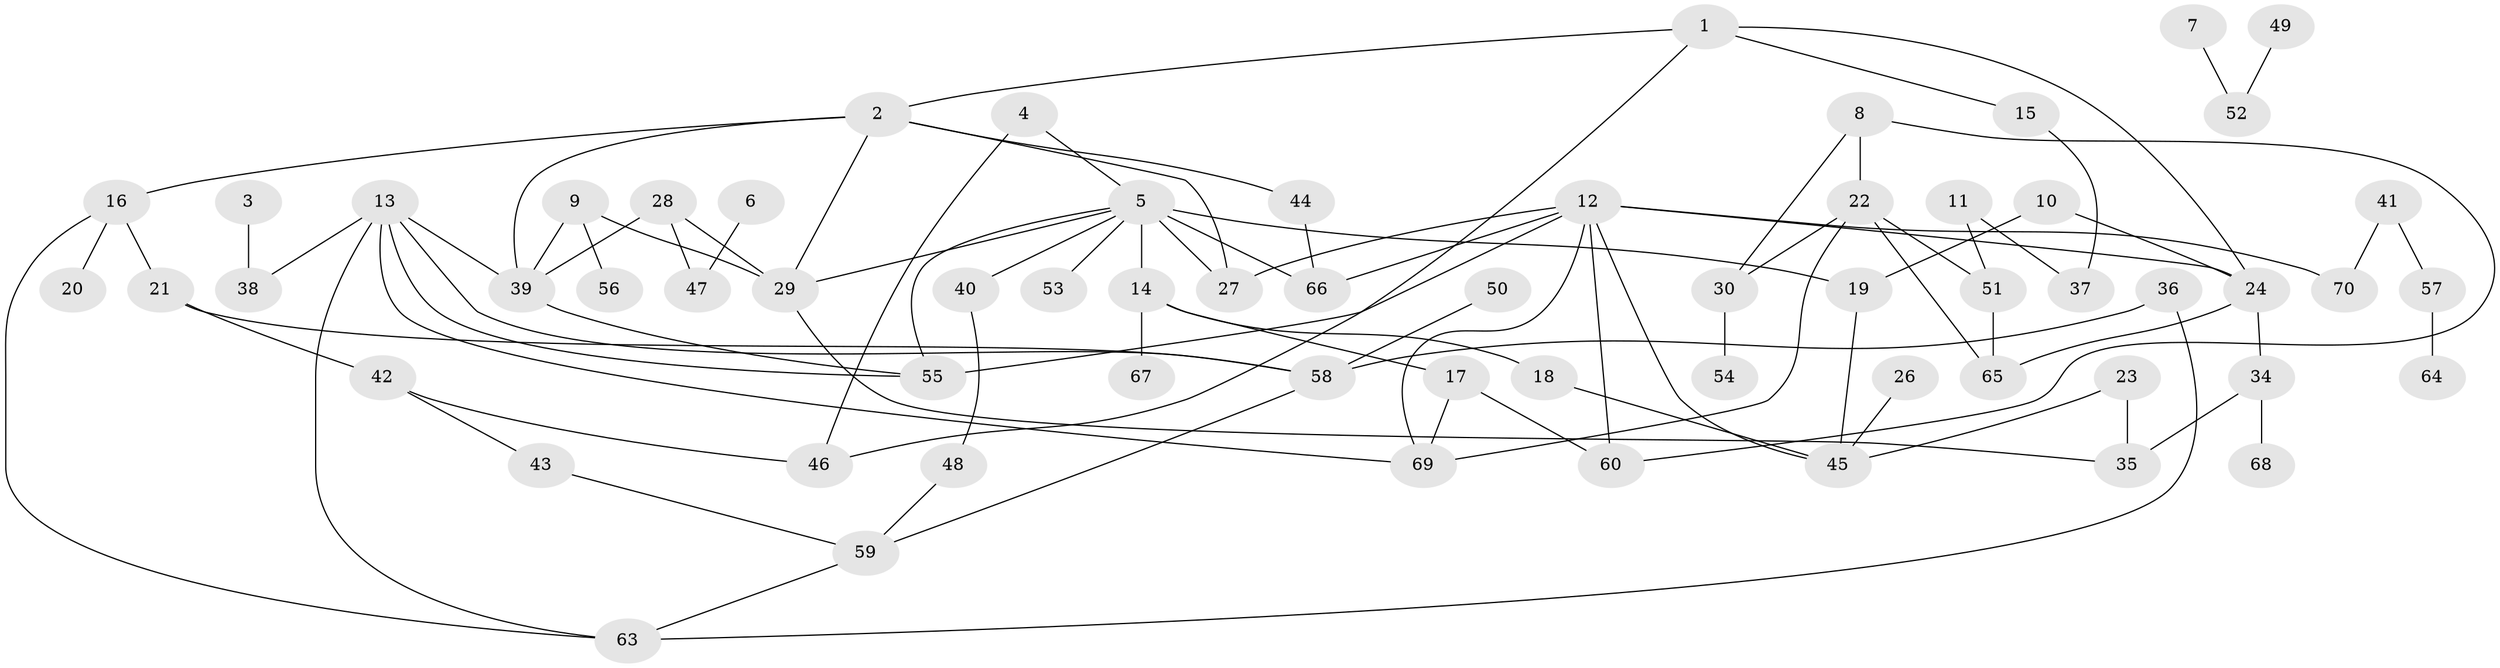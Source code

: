// original degree distribution, {4: 0.13, 3: 0.2, 1: 0.22, 2: 0.27, 5: 0.12, 0: 0.05, 6: 0.01}
// Generated by graph-tools (version 1.1) at 2025/48/03/04/25 22:48:33]
// undirected, 64 vertices, 92 edges
graph export_dot {
  node [color=gray90,style=filled];
  1;
  2;
  3;
  4;
  5;
  6;
  7;
  8;
  9;
  10;
  11;
  12;
  13;
  14;
  15;
  16;
  17;
  18;
  19;
  20;
  21;
  22;
  23;
  24;
  26;
  27;
  28;
  29;
  30;
  34;
  35;
  36;
  37;
  38;
  39;
  40;
  41;
  42;
  43;
  44;
  45;
  46;
  47;
  48;
  49;
  50;
  51;
  52;
  53;
  54;
  55;
  56;
  57;
  58;
  59;
  60;
  63;
  64;
  65;
  66;
  67;
  68;
  69;
  70;
  1 -- 2 [weight=1.0];
  1 -- 15 [weight=1.0];
  1 -- 24 [weight=1.0];
  1 -- 46 [weight=1.0];
  2 -- 16 [weight=1.0];
  2 -- 27 [weight=1.0];
  2 -- 29 [weight=1.0];
  2 -- 39 [weight=1.0];
  2 -- 44 [weight=1.0];
  3 -- 38 [weight=1.0];
  4 -- 5 [weight=1.0];
  4 -- 46 [weight=1.0];
  5 -- 14 [weight=1.0];
  5 -- 19 [weight=2.0];
  5 -- 27 [weight=1.0];
  5 -- 29 [weight=1.0];
  5 -- 40 [weight=1.0];
  5 -- 53 [weight=1.0];
  5 -- 55 [weight=1.0];
  5 -- 66 [weight=2.0];
  6 -- 47 [weight=1.0];
  7 -- 52 [weight=1.0];
  8 -- 22 [weight=2.0];
  8 -- 30 [weight=1.0];
  8 -- 60 [weight=1.0];
  9 -- 29 [weight=1.0];
  9 -- 39 [weight=1.0];
  9 -- 56 [weight=1.0];
  10 -- 19 [weight=1.0];
  10 -- 24 [weight=1.0];
  11 -- 37 [weight=1.0];
  11 -- 51 [weight=1.0];
  12 -- 24 [weight=1.0];
  12 -- 27 [weight=1.0];
  12 -- 45 [weight=1.0];
  12 -- 55 [weight=1.0];
  12 -- 60 [weight=1.0];
  12 -- 66 [weight=1.0];
  12 -- 69 [weight=1.0];
  12 -- 70 [weight=1.0];
  13 -- 38 [weight=1.0];
  13 -- 39 [weight=1.0];
  13 -- 55 [weight=1.0];
  13 -- 58 [weight=1.0];
  13 -- 63 [weight=1.0];
  13 -- 69 [weight=1.0];
  14 -- 17 [weight=1.0];
  14 -- 18 [weight=1.0];
  14 -- 67 [weight=1.0];
  15 -- 37 [weight=1.0];
  16 -- 20 [weight=1.0];
  16 -- 21 [weight=1.0];
  16 -- 63 [weight=1.0];
  17 -- 60 [weight=1.0];
  17 -- 69 [weight=1.0];
  18 -- 45 [weight=1.0];
  19 -- 45 [weight=1.0];
  21 -- 42 [weight=1.0];
  21 -- 58 [weight=1.0];
  22 -- 30 [weight=1.0];
  22 -- 51 [weight=1.0];
  22 -- 65 [weight=1.0];
  22 -- 69 [weight=1.0];
  23 -- 35 [weight=1.0];
  23 -- 45 [weight=1.0];
  24 -- 34 [weight=1.0];
  24 -- 65 [weight=1.0];
  26 -- 45 [weight=1.0];
  28 -- 29 [weight=1.0];
  28 -- 39 [weight=1.0];
  28 -- 47 [weight=1.0];
  29 -- 35 [weight=1.0];
  30 -- 54 [weight=1.0];
  34 -- 35 [weight=1.0];
  34 -- 68 [weight=1.0];
  36 -- 58 [weight=1.0];
  36 -- 63 [weight=1.0];
  39 -- 55 [weight=1.0];
  40 -- 48 [weight=1.0];
  41 -- 57 [weight=1.0];
  41 -- 70 [weight=1.0];
  42 -- 43 [weight=1.0];
  42 -- 46 [weight=1.0];
  43 -- 59 [weight=1.0];
  44 -- 66 [weight=1.0];
  48 -- 59 [weight=1.0];
  49 -- 52 [weight=1.0];
  50 -- 58 [weight=1.0];
  51 -- 65 [weight=1.0];
  57 -- 64 [weight=1.0];
  58 -- 59 [weight=1.0];
  59 -- 63 [weight=1.0];
}
